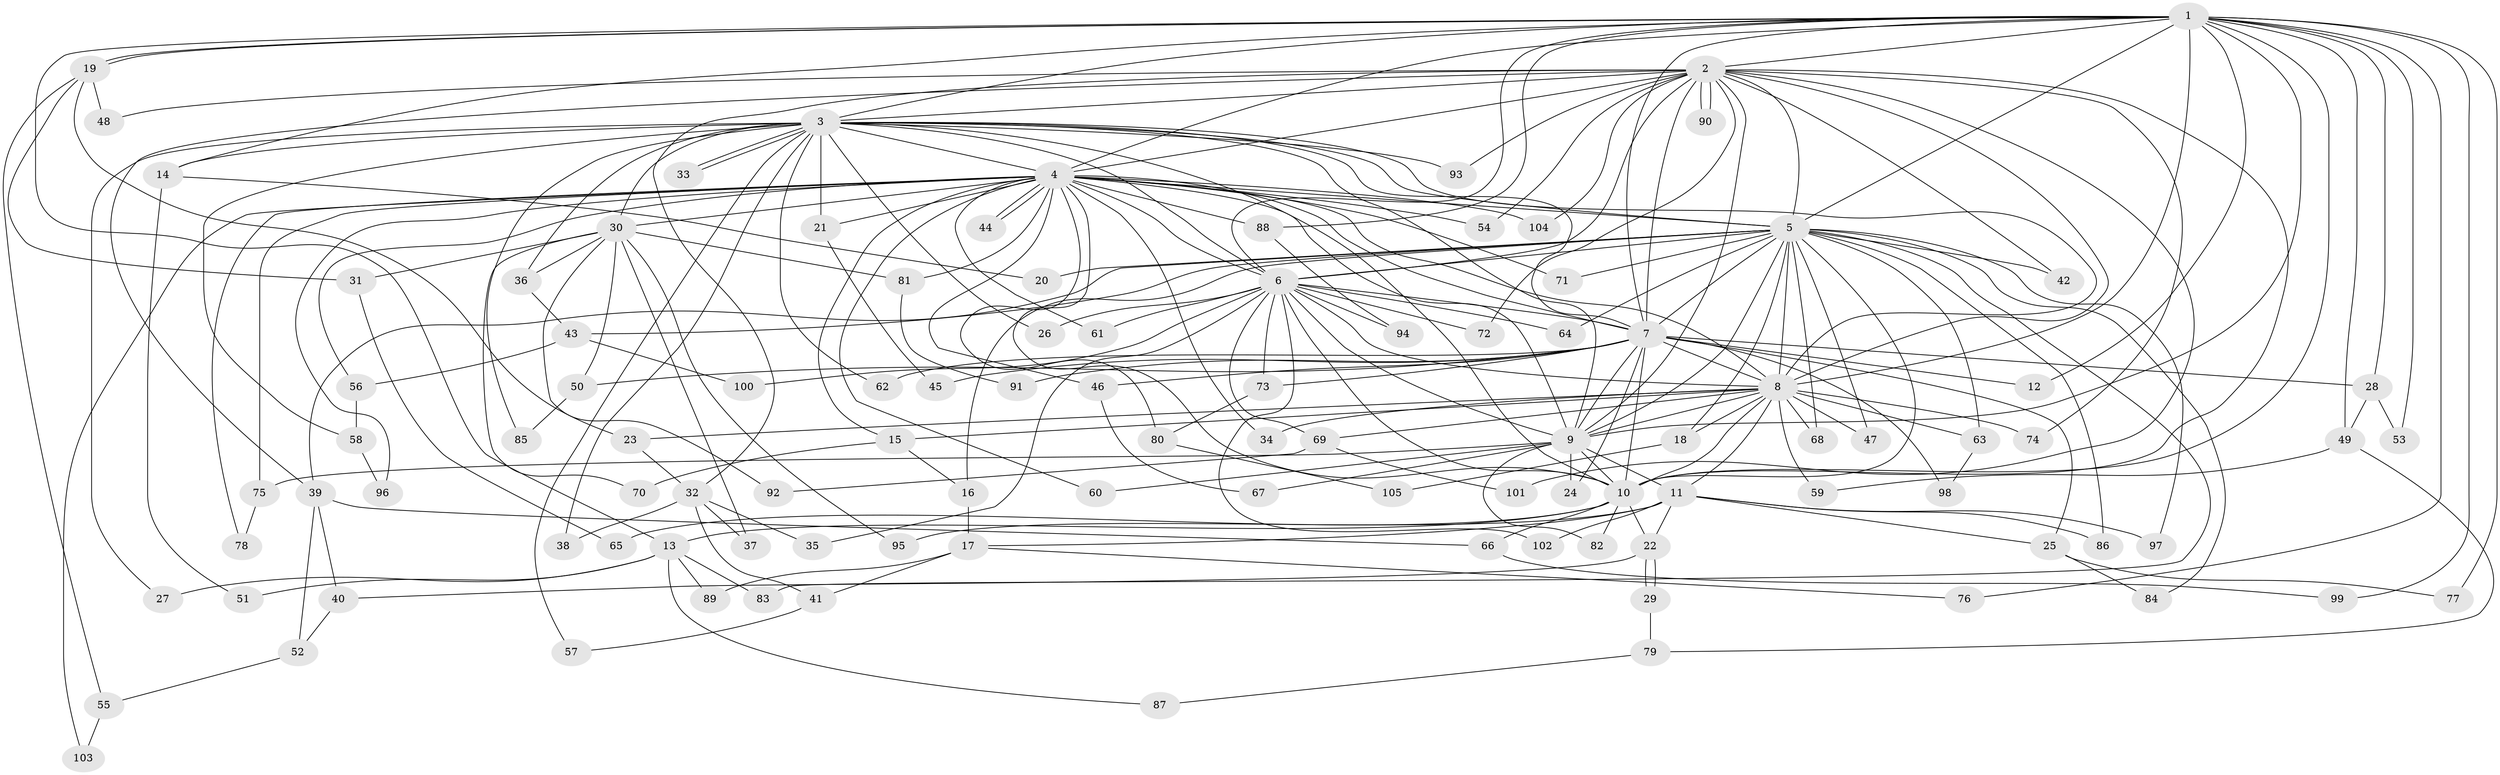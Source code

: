 // coarse degree distribution, {21: 0.0125, 19: 0.0375, 25: 0.0125, 27: 0.0125, 24: 0.0125, 18: 0.025, 12: 0.0125, 2: 0.55, 7: 0.0125, 4: 0.05, 3: 0.2, 6: 0.025, 5: 0.025, 1: 0.0125}
// Generated by graph-tools (version 1.1) at 2025/41/03/06/25 10:41:43]
// undirected, 105 vertices, 235 edges
graph export_dot {
graph [start="1"]
  node [color=gray90,style=filled];
  1;
  2;
  3;
  4;
  5;
  6;
  7;
  8;
  9;
  10;
  11;
  12;
  13;
  14;
  15;
  16;
  17;
  18;
  19;
  20;
  21;
  22;
  23;
  24;
  25;
  26;
  27;
  28;
  29;
  30;
  31;
  32;
  33;
  34;
  35;
  36;
  37;
  38;
  39;
  40;
  41;
  42;
  43;
  44;
  45;
  46;
  47;
  48;
  49;
  50;
  51;
  52;
  53;
  54;
  55;
  56;
  57;
  58;
  59;
  60;
  61;
  62;
  63;
  64;
  65;
  66;
  67;
  68;
  69;
  70;
  71;
  72;
  73;
  74;
  75;
  76;
  77;
  78;
  79;
  80;
  81;
  82;
  83;
  84;
  85;
  86;
  87;
  88;
  89;
  90;
  91;
  92;
  93;
  94;
  95;
  96;
  97;
  98;
  99;
  100;
  101;
  102;
  103;
  104;
  105;
  1 -- 2;
  1 -- 3;
  1 -- 4;
  1 -- 5;
  1 -- 6;
  1 -- 7;
  1 -- 8;
  1 -- 9;
  1 -- 10;
  1 -- 12;
  1 -- 13;
  1 -- 14;
  1 -- 19;
  1 -- 19;
  1 -- 28;
  1 -- 49;
  1 -- 53;
  1 -- 76;
  1 -- 77;
  1 -- 88;
  1 -- 99;
  2 -- 3;
  2 -- 4;
  2 -- 5;
  2 -- 6;
  2 -- 7;
  2 -- 8;
  2 -- 9;
  2 -- 10;
  2 -- 32;
  2 -- 39;
  2 -- 42;
  2 -- 48;
  2 -- 54;
  2 -- 72;
  2 -- 74;
  2 -- 90;
  2 -- 90;
  2 -- 93;
  2 -- 101;
  2 -- 104;
  3 -- 4;
  3 -- 5;
  3 -- 6;
  3 -- 7;
  3 -- 8;
  3 -- 9;
  3 -- 10;
  3 -- 14;
  3 -- 21;
  3 -- 26;
  3 -- 27;
  3 -- 30;
  3 -- 33;
  3 -- 33;
  3 -- 36;
  3 -- 38;
  3 -- 57;
  3 -- 58;
  3 -- 62;
  3 -- 85;
  3 -- 93;
  4 -- 5;
  4 -- 6;
  4 -- 7;
  4 -- 8;
  4 -- 9;
  4 -- 10;
  4 -- 15;
  4 -- 21;
  4 -- 30;
  4 -- 34;
  4 -- 44;
  4 -- 44;
  4 -- 46;
  4 -- 54;
  4 -- 56;
  4 -- 60;
  4 -- 61;
  4 -- 71;
  4 -- 75;
  4 -- 78;
  4 -- 80;
  4 -- 81;
  4 -- 88;
  4 -- 96;
  4 -- 103;
  4 -- 104;
  5 -- 6;
  5 -- 7;
  5 -- 8;
  5 -- 9;
  5 -- 10;
  5 -- 16;
  5 -- 18;
  5 -- 20;
  5 -- 39;
  5 -- 42;
  5 -- 43;
  5 -- 47;
  5 -- 63;
  5 -- 64;
  5 -- 68;
  5 -- 71;
  5 -- 83;
  5 -- 84;
  5 -- 86;
  5 -- 97;
  6 -- 7;
  6 -- 8;
  6 -- 9;
  6 -- 10;
  6 -- 26;
  6 -- 35;
  6 -- 61;
  6 -- 64;
  6 -- 69;
  6 -- 72;
  6 -- 73;
  6 -- 94;
  6 -- 100;
  6 -- 102;
  7 -- 8;
  7 -- 9;
  7 -- 10;
  7 -- 12;
  7 -- 24;
  7 -- 25;
  7 -- 28;
  7 -- 45;
  7 -- 46;
  7 -- 50;
  7 -- 62;
  7 -- 73;
  7 -- 91;
  7 -- 98;
  8 -- 9;
  8 -- 10;
  8 -- 11;
  8 -- 15;
  8 -- 18;
  8 -- 23;
  8 -- 34;
  8 -- 47;
  8 -- 59;
  8 -- 63;
  8 -- 68;
  8 -- 69;
  8 -- 74;
  9 -- 10;
  9 -- 11;
  9 -- 24;
  9 -- 60;
  9 -- 67;
  9 -- 75;
  9 -- 82;
  10 -- 13;
  10 -- 22;
  10 -- 65;
  10 -- 66;
  10 -- 82;
  11 -- 17;
  11 -- 22;
  11 -- 25;
  11 -- 86;
  11 -- 95;
  11 -- 97;
  11 -- 102;
  13 -- 27;
  13 -- 51;
  13 -- 83;
  13 -- 87;
  13 -- 89;
  14 -- 20;
  14 -- 51;
  15 -- 16;
  15 -- 70;
  16 -- 17;
  17 -- 41;
  17 -- 76;
  17 -- 89;
  18 -- 105;
  19 -- 23;
  19 -- 31;
  19 -- 48;
  19 -- 55;
  21 -- 45;
  22 -- 29;
  22 -- 29;
  22 -- 40;
  23 -- 32;
  25 -- 77;
  25 -- 84;
  28 -- 49;
  28 -- 53;
  29 -- 79;
  30 -- 31;
  30 -- 36;
  30 -- 37;
  30 -- 50;
  30 -- 70;
  30 -- 81;
  30 -- 92;
  30 -- 95;
  31 -- 65;
  32 -- 35;
  32 -- 37;
  32 -- 38;
  32 -- 41;
  36 -- 43;
  39 -- 40;
  39 -- 52;
  39 -- 66;
  40 -- 52;
  41 -- 57;
  43 -- 56;
  43 -- 100;
  46 -- 67;
  49 -- 59;
  49 -- 79;
  50 -- 85;
  52 -- 55;
  55 -- 103;
  56 -- 58;
  58 -- 96;
  63 -- 98;
  66 -- 99;
  69 -- 92;
  69 -- 101;
  73 -- 80;
  75 -- 78;
  79 -- 87;
  80 -- 105;
  81 -- 91;
  88 -- 94;
}
